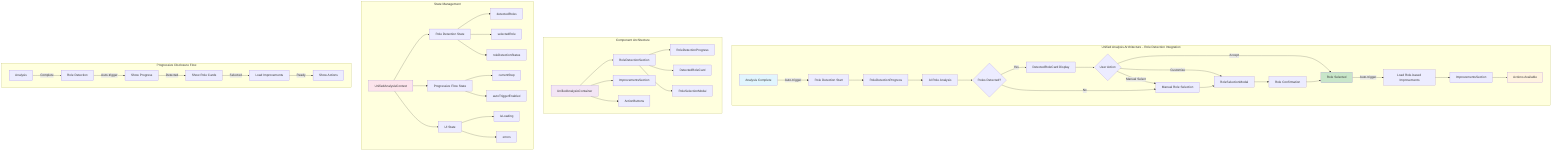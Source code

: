 graph TB
    subgraph "Unified Analysis Architecture - Role Detection Integration"
        A[Analysis Complete] -->|Auto-trigger| B[Role Detection Start]
        B --> C[RoleDetectionProgress]
        C --> D[AI Role Analysis]
        D --> E{Roles Detected?}
        
        E -->|Yes| F[DetectedRoleCard Display]
        E -->|No| G[Manual Role Selection]
        
        F --> H{User Action}
        H -->|Accept| I[Role Selected]
        H -->|Customize| J[RoleSelectionModal]
        H -->|Manual Select| G
        
        G --> J
        J --> K[Role Confirmation]
        K --> I
        
        I -->|Auto-trigger| L[Load Role-based Improvements]
        L --> M[ImprovementsSection]
        M --> N[Actions Available]
    end
    
    subgraph "Component Architecture"
        O[UnifiedAnalysisContainer]
        O --> P[RoleDetectionSection]
        O --> Q[ImprovementsSection]
        O --> R[ActionButtons]
        
        P --> S[RoleDetectionProgress]
        P --> T[DetectedRoleCard]
        P --> U[RoleSelectionModal]
    end
    
    subgraph "State Management"
        V[UnifiedAnalysisContext]
        V --> W[Role Detection State]
        V --> X[Progressive Flow State]
        V --> Y[UI State]
        
        W --> Z[detectedRoles]
        W --> AA[selectedRole]
        W --> BB[roleDetectionStatus]
        
        X --> CC[currentStep]
        X --> DD[autoTriggerEnabled]
        
        Y --> EE[isLoading]
        Y --> FF[errors]
    end
    
    subgraph "Progressive Disclosure Flow"
        GG[Analysis] -->|Complete| HH[Role Detection]
        HH -->|Auto-trigger| II[Show Progress]
        II -->|Detected| JJ[Show Role Cards]
        JJ -->|Selected| KK[Load Improvements]
        KK -->|Ready| LL[Show Actions]
    end
    
    style A fill:#e1f5fe
    style I fill:#c8e6c9
    style N fill:#fff3e0
    style O fill:#f3e5f5
    style V fill:#fce4ec